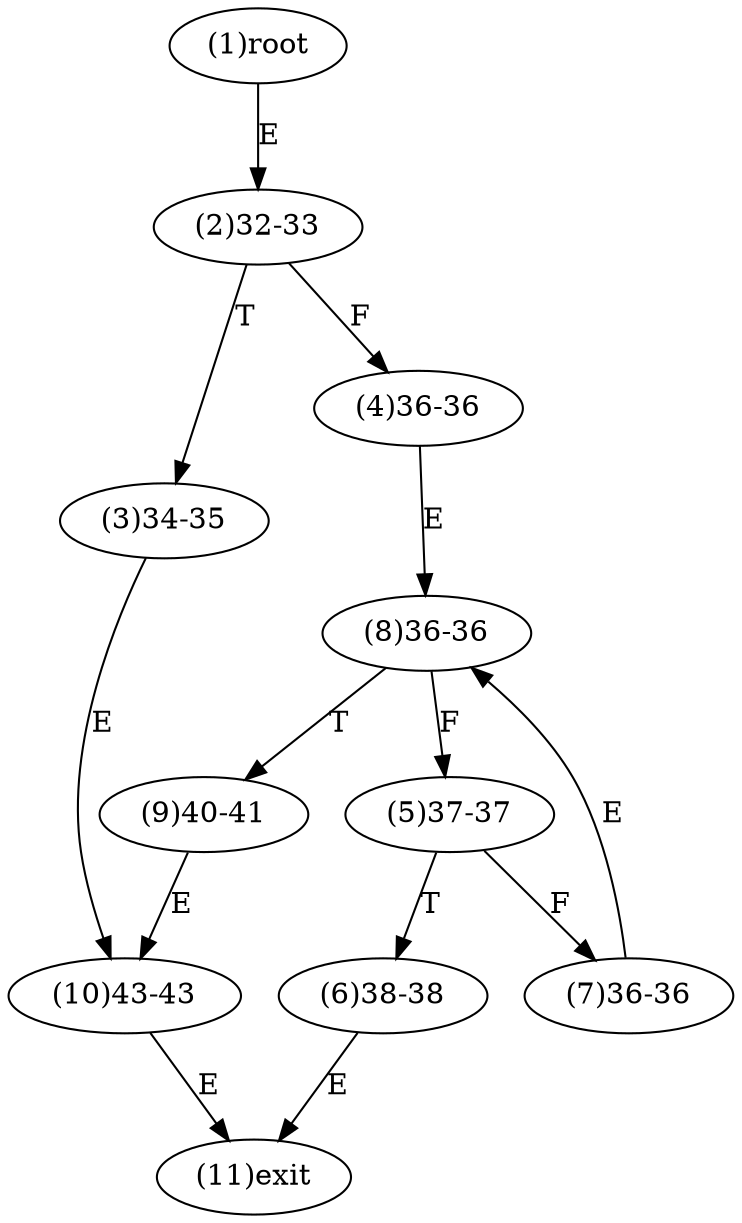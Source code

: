 digraph "" { 
1[ label="(1)root"];
2[ label="(2)32-33"];
3[ label="(3)34-35"];
4[ label="(4)36-36"];
5[ label="(5)37-37"];
6[ label="(6)38-38"];
7[ label="(7)36-36"];
8[ label="(8)36-36"];
9[ label="(9)40-41"];
10[ label="(10)43-43"];
11[ label="(11)exit"];
1->2[ label="E"];
2->4[ label="F"];
2->3[ label="T"];
3->10[ label="E"];
4->8[ label="E"];
5->7[ label="F"];
5->6[ label="T"];
6->11[ label="E"];
7->8[ label="E"];
8->5[ label="F"];
8->9[ label="T"];
9->10[ label="E"];
10->11[ label="E"];
}